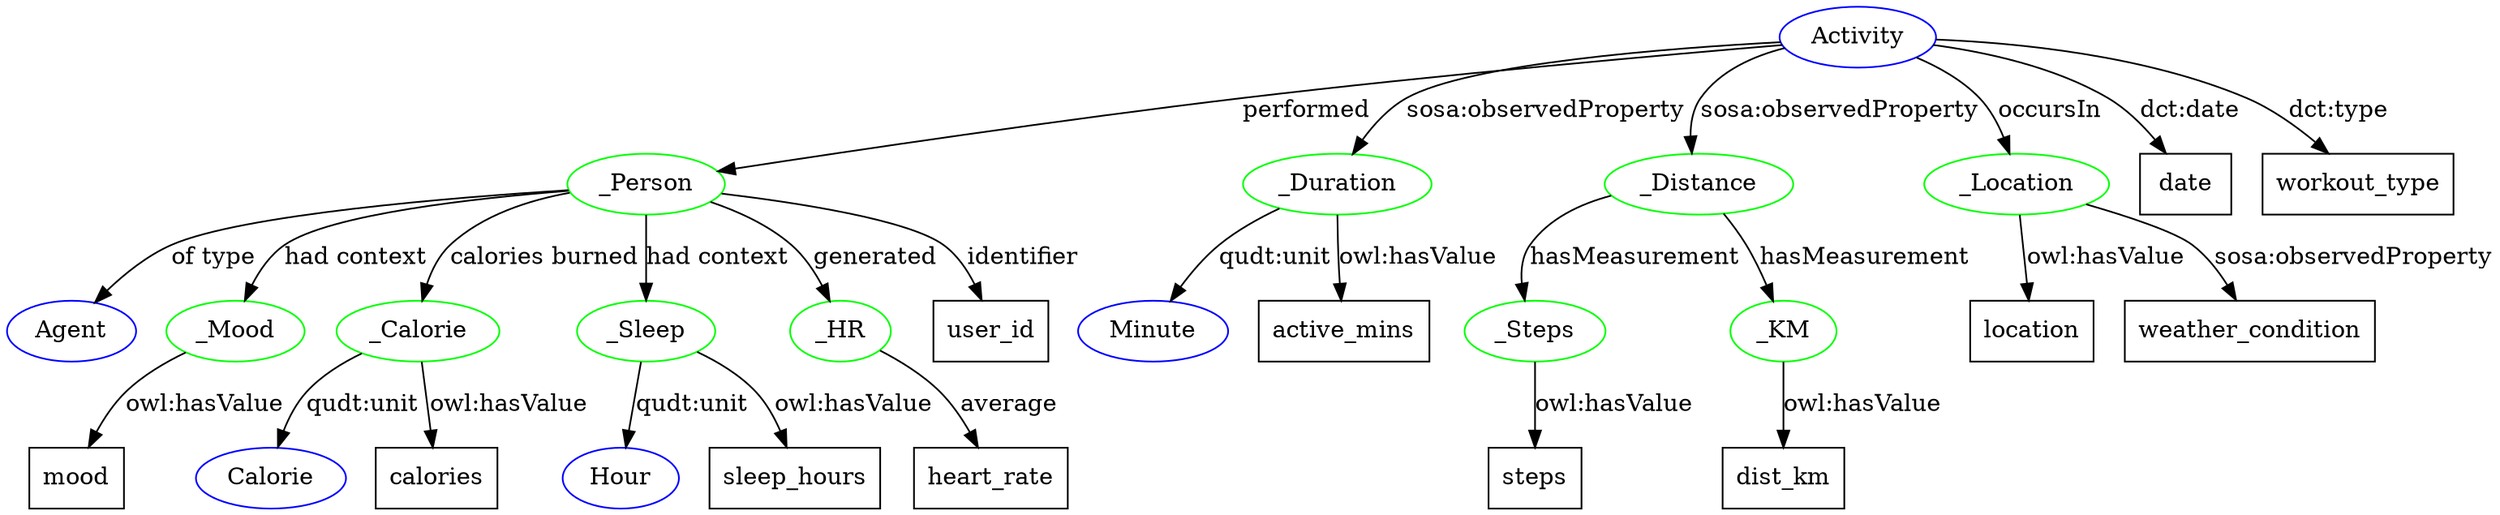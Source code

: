 digraph G {
    graph [
        mindist=0.7
        overlap=prism
        overlap_scaling=-2.0
        ]
    
    Activity[color = blue]
    Agent[color=blue]
    Calorie[color=blue]
    Hour[color=blue]
    Minute[color=blue]
    
    _Person[color = green]
    _Mood[color=green]
    _Calorie[color=green]
    _Sleep[color=green]
    _HR[color=green]
    _Duration[color=green]
    _Distance[color=green]
    _Steps[color=green]
    _KM[color=green]
    _Location[color=green]
    
    user_id [shape=box]
    mood [shape=box]
    calories[shape=box]
    sleep_hours[shape=box]
    heart_rate[shape=box]
    date[shape=box]
    active_mins[shape=box]
    dist_km[shape=box]
    steps[shape=box]
    location[shape=box]
    weather_condition[shape=box]
    workout_type[shape=box]
    
    
 Activity -> _Person [label="performed"]
 Activity -> _Duration[label="sosa:observedProperty"]
 Activity -> _Distance[label="sosa:observedProperty"]
 Activity -> _Location[label="occursIn"]
 Activity -> date [label="dct:date"]
 Activity -> workout_type[label="dct:type"]
 
 _Person -> user_id[label="identifier"]
 _Person -> Agent[label="of type"]
 _Person -> _Mood[label="had context"]
 _Person -> _Calorie[label="calories burned"]
 _Person -> _Sleep[label="had context"]
 _Person -> _HR[label="generated"]
 
 
 _HR -> heart_rate[label="average"]
 
 _Sleep -> Hour[label="qudt:unit"]
 _Sleep -> sleep_hours[label="owl:hasValue"]
 
 _Calorie -> calories[label="owl:hasValue"]
 _Calorie -> Calorie[label="qudt:unit"]
 
 _Mood -> mood[label="owl:hasValue"]
 
 _Duration -> active_mins[label="owl:hasValue"]
 _Duration -> Minute[label="qudt:unit"]
 
 _Distance -> _Steps[label="hasMeasurement"]
 _Distance -> _KM[label="hasMeasurement"]
 
 _Steps -> steps[label="owl:hasValue"]
 _KM -> dist_km[label="owl:hasValue"]
 
 _Location -> location[label="owl:hasValue"]
 _Location -> weather_condition[label="sosa:observedProperty"]
 
}